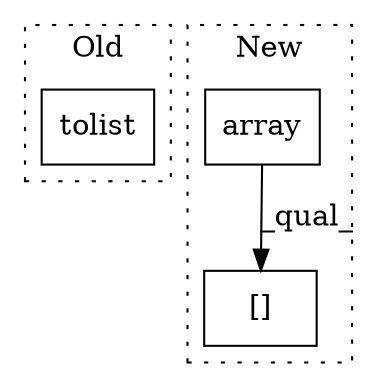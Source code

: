 digraph G {
subgraph cluster0 {
1 [label="tolist" a="32" s="1520" l="8" shape="box"];
label = "Old";
style="dotted";
}
subgraph cluster1 {
2 [label="array" a="32" s="1179,1205" l="6,1" shape="box"];
3 [label="[]" a="2" s="1472,1485" l="12,1" shape="box"];
label = "New";
style="dotted";
}
2 -> 3 [label="_qual_"];
}